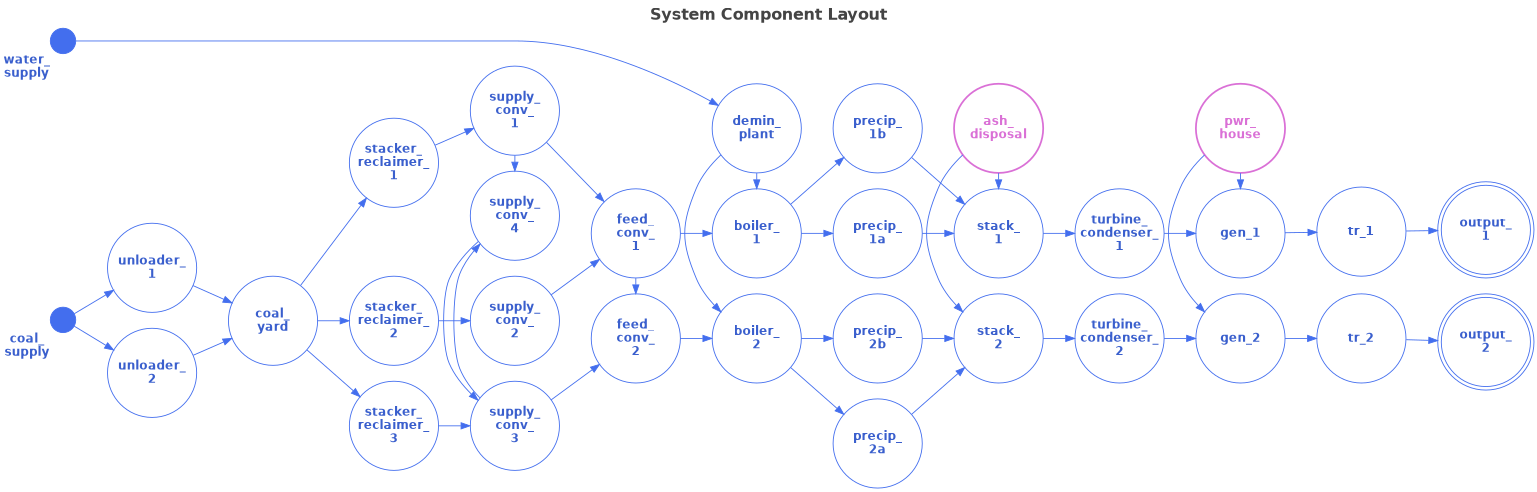 strict digraph  {
	graph [center=true,
		directed=True,
		fontcolor="#444444",
		fontname="Helvetica-Bold",
		fontsize=18,
		forcelabels=true,
		label="System Component Layout",
		labelloc=t,
		rankdir=LR,
		resolution=300,
		size="10.25,7.75",
		splines=spline
	];
	node [color=royalblue2,
		fillcolor=white,
		fixedsize=true,
		fontcolor=royalblue3,
		fontname="Helvetica-Bold",
		fontsize=14,
		height=1.4,
		label="\N",
		penwidth=1.0,
		shape=circle,
		style="rounded,filled",
		width=1.4,
		xlp="0, 0"
	];
	edge [arrowhead=normal,
		arrowsize=1.0,
		color=royalblue2,
		penwidth=1.0
	];
	{
		graph [rank=same];
		coal_supply		 [fillcolor=royalblue2,
			height=0.4,
			label="",
			shape=point,
			style=filled,
			xlabel="coal_
supply"];
		water_supply		 [fillcolor=royalblue2,
			height=0.4,
			label="",
			shape=point,
			style=filled,
			xlabel="water_
supply"];
	}
	{
		graph [rank=same];
		unloader_2		 [label="unloader_
2"];
		unloader_1		 [label="unloader_
1"];
	}
	{
		graph [rank=same];
		coal_yard		 [label="coal_
yard"];
	}
	{
		graph [rank=same];
		stacker_reclaimer_2		 [label="stacker_
reclaimer_
2"];
		stacker_reclaimer_3		 [label="stacker_
reclaimer_
3"];
		stacker_reclaimer_1		 [label="stacker_
reclaimer_
1"];
	}
	{
		graph [rank=same];
		supply_conv_2		 [label="supply_
conv_
2"];
		supply_conv_1		 [label="supply_
conv_
1"];
		supply_conv_4		 [label="supply_
conv_
4"];
		supply_conv_1 -> supply_conv_4		 [capacity=1,
			distance=1,
			weight=1];
		supply_conv_3		 [label="supply_
conv_
3"];
		supply_conv_3 -> supply_conv_4		 [capacity=1,
			distance=1,
			weight=1];
		supply_conv_4 -> supply_conv_3		 [capacity=1,
			distance=1,
			weight=1];
	}
	{
		graph [rank=same];
		feed_conv_2		 [label="feed_
conv_
2"];
		feed_conv_1		 [label="feed_
conv_
1"];
		feed_conv_1 -> feed_conv_2		 [capacity=1,
			distance=1,
			weight=1];
	}
	{
		graph [rank=same];
		boiler_2		 [label="boiler_
2"];
		boiler_1		 [label="boiler_
1"];
		demin_plant		 [label="demin_
plant"];
		demin_plant -> boiler_2		 [capacity=1,
			distance=1,
			weight=1];
		demin_plant -> boiler_1		 [capacity=1,
			distance=1,
			weight=1];
	}
	{
		graph [rank=same];
		precip_2b		 [label="precip_
2b"];
		precip_2a		 [label="precip_
2a"];
		precip_1b		 [label="precip_
1b"];
		precip_1a		 [label="precip_
1a"];
	}
	{
		graph [rank=same];
		ash_disposal		 [color=Orchid,
			fontcolor=Orchid,
			label="ash_
disposal",
			penwidth=2.0];
		stack_2		 [label="stack_
2"];
		ash_disposal -> stack_2		 [capacity=1,
			distance=1,
			weight=1];
		stack_1		 [label="stack_
1"];
		ash_disposal -> stack_1		 [capacity=1,
			distance=1,
			weight=1];
	}
	{
		graph [rank=same];
		pwr_house		 [color=Orchid,
			fontcolor=Orchid,
			label="pwr_
house",
			penwidth=2.0];
		gen_2		 [label=gen_2];
		pwr_house -> gen_2		 [capacity=1,
			distance=1,
			weight=1];
		gen_1		 [label=gen_1];
		pwr_house -> gen_1		 [capacity=1,
			distance=1,
			weight=1];
	}
	{
		graph [rank=same];
		turbine_condenser_2		 [label="turbine_
condenser_
2"];
		turbine_condenser_1		 [label="turbine_
condenser_
1"];
	}
	{
		graph [rank=same];
		tr_2		 [label=tr_2];
		tr_1		 [label=tr_1];
	}
	{
		graph [rank=same];
		output_2		 [label="output_
2",
			rank=sink,
			shape=doublecircle];
		output_1		 [label="output_
1",
			rank=sink,
			shape=doublecircle];
	}
	unloader_2 -> coal_yard	 [capacity=1,
		distance=1,
		weight=1];
	unloader_1 -> coal_yard	 [capacity=1,
		distance=1,
		weight=1];
	boiler_2 -> precip_2b	 [capacity=1,
		distance=1,
		weight=1];
	boiler_2 -> precip_2a	 [capacity=1,
		distance=1,
		weight=1];
	tr_2 -> output_2	 [capacity=1,
		distance=1,
		weight=1];
	tr_1 -> output_1	 [capacity=1,
		distance=1,
		weight=1];
	boiler_1 -> precip_1b	 [capacity=1,
		distance=1,
		weight=1];
	boiler_1 -> precip_1a	 [capacity=1,
		distance=1,
		weight=1];
	coal_yard -> stacker_reclaimer_2	 [capacity=1,
		distance=1,
		weight=1];
	coal_yard -> stacker_reclaimer_3	 [capacity=1,
		distance=1,
		weight=1];
	coal_yard -> stacker_reclaimer_1	 [capacity=1,
		distance=1,
		weight=1];
	turbine_condenser_2 -> gen_2	 [capacity=1,
		distance=1,
		weight=1];
	turbine_condenser_1 -> gen_1	 [capacity=1,
		distance=1,
		weight=1];
	gen_2 -> tr_2	 [capacity=1,
		distance=1,
		weight=1];
	gen_1 -> tr_1	 [capacity=1,
		distance=1,
		weight=1];
	precip_2b -> stack_2	 [capacity=1,
		distance=1,
		weight=1];
	precip_2a -> stack_2	 [capacity=1,
		distance=1,
		weight=1];
	coal_supply -> unloader_2	 [capacity=1,
		distance=1,
		weight=1];
	coal_supply -> unloader_1	 [capacity=1,
		distance=1,
		weight=1];
	supply_conv_2 -> feed_conv_1	 [capacity=1,
		distance=1,
		weight=1];
	supply_conv_1 -> feed_conv_1	 [capacity=1,
		distance=1,
		weight=1];
	stacker_reclaimer_2 -> supply_conv_2	 [capacity=1,
		distance=1,
		weight=1];
	stacker_reclaimer_3 -> supply_conv_3	 [capacity=1,
		distance=1,
		weight=1];
	stacker_reclaimer_1 -> supply_conv_1	 [capacity=1,
		distance=1,
		weight=1];
	water_supply -> demin_plant	 [capacity=1,
		distance=1,
		weight=1];
	feed_conv_2 -> boiler_2	 [capacity=1,
		distance=1,
		weight=1];
	stack_2 -> turbine_condenser_2	 [capacity=1,
		distance=1,
		weight=1];
	stack_1 -> turbine_condenser_1	 [capacity=1,
		distance=1,
		weight=1];
	feed_conv_1 -> boiler_1	 [capacity=1,
		distance=1,
		weight=1];
	precip_1b -> stack_1	 [capacity=1,
		distance=1,
		weight=1];
	supply_conv_3 -> feed_conv_2	 [capacity=1,
		distance=1,
		weight=1];
	precip_1a -> stack_1	 [capacity=1,
		distance=1,
		weight=1];
}
